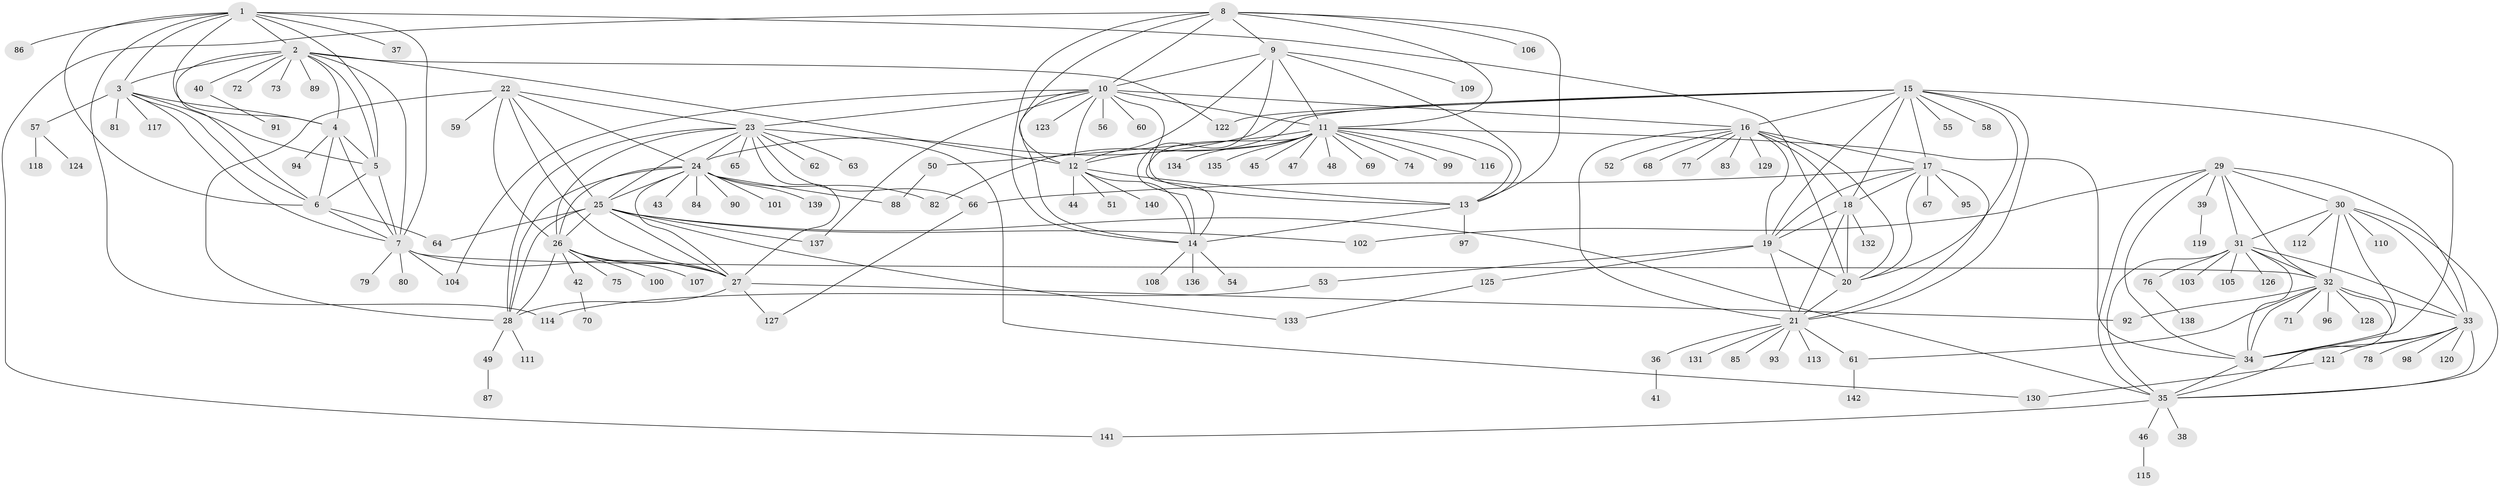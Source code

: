// Generated by graph-tools (version 1.1) at 2025/26/03/09/25 03:26:45]
// undirected, 142 vertices, 237 edges
graph export_dot {
graph [start="1"]
  node [color=gray90,style=filled];
  1;
  2;
  3;
  4;
  5;
  6;
  7;
  8;
  9;
  10;
  11;
  12;
  13;
  14;
  15;
  16;
  17;
  18;
  19;
  20;
  21;
  22;
  23;
  24;
  25;
  26;
  27;
  28;
  29;
  30;
  31;
  32;
  33;
  34;
  35;
  36;
  37;
  38;
  39;
  40;
  41;
  42;
  43;
  44;
  45;
  46;
  47;
  48;
  49;
  50;
  51;
  52;
  53;
  54;
  55;
  56;
  57;
  58;
  59;
  60;
  61;
  62;
  63;
  64;
  65;
  66;
  67;
  68;
  69;
  70;
  71;
  72;
  73;
  74;
  75;
  76;
  77;
  78;
  79;
  80;
  81;
  82;
  83;
  84;
  85;
  86;
  87;
  88;
  89;
  90;
  91;
  92;
  93;
  94;
  95;
  96;
  97;
  98;
  99;
  100;
  101;
  102;
  103;
  104;
  105;
  106;
  107;
  108;
  109;
  110;
  111;
  112;
  113;
  114;
  115;
  116;
  117;
  118;
  119;
  120;
  121;
  122;
  123;
  124;
  125;
  126;
  127;
  128;
  129;
  130;
  131;
  132;
  133;
  134;
  135;
  136;
  137;
  138;
  139;
  140;
  141;
  142;
  1 -- 2;
  1 -- 3;
  1 -- 4;
  1 -- 5;
  1 -- 6;
  1 -- 7;
  1 -- 20;
  1 -- 37;
  1 -- 86;
  1 -- 114;
  2 -- 3;
  2 -- 4;
  2 -- 5;
  2 -- 6;
  2 -- 7;
  2 -- 12;
  2 -- 40;
  2 -- 72;
  2 -- 73;
  2 -- 89;
  2 -- 122;
  3 -- 4;
  3 -- 5;
  3 -- 6;
  3 -- 7;
  3 -- 57;
  3 -- 81;
  3 -- 117;
  4 -- 5;
  4 -- 6;
  4 -- 7;
  4 -- 94;
  5 -- 6;
  5 -- 7;
  6 -- 7;
  6 -- 64;
  7 -- 27;
  7 -- 32;
  7 -- 79;
  7 -- 80;
  7 -- 104;
  8 -- 9;
  8 -- 10;
  8 -- 11;
  8 -- 12;
  8 -- 13;
  8 -- 14;
  8 -- 106;
  8 -- 141;
  9 -- 10;
  9 -- 11;
  9 -- 12;
  9 -- 13;
  9 -- 14;
  9 -- 109;
  10 -- 11;
  10 -- 12;
  10 -- 13;
  10 -- 14;
  10 -- 16;
  10 -- 23;
  10 -- 56;
  10 -- 60;
  10 -- 104;
  10 -- 123;
  10 -- 137;
  11 -- 12;
  11 -- 13;
  11 -- 14;
  11 -- 34;
  11 -- 45;
  11 -- 47;
  11 -- 48;
  11 -- 50;
  11 -- 69;
  11 -- 74;
  11 -- 99;
  11 -- 116;
  11 -- 134;
  11 -- 135;
  12 -- 13;
  12 -- 14;
  12 -- 44;
  12 -- 51;
  12 -- 140;
  13 -- 14;
  13 -- 97;
  14 -- 54;
  14 -- 108;
  14 -- 136;
  15 -- 16;
  15 -- 17;
  15 -- 18;
  15 -- 19;
  15 -- 20;
  15 -- 21;
  15 -- 24;
  15 -- 34;
  15 -- 55;
  15 -- 58;
  15 -- 82;
  15 -- 122;
  16 -- 17;
  16 -- 18;
  16 -- 19;
  16 -- 20;
  16 -- 21;
  16 -- 52;
  16 -- 68;
  16 -- 77;
  16 -- 83;
  16 -- 129;
  17 -- 18;
  17 -- 19;
  17 -- 20;
  17 -- 21;
  17 -- 66;
  17 -- 67;
  17 -- 95;
  18 -- 19;
  18 -- 20;
  18 -- 21;
  18 -- 132;
  19 -- 20;
  19 -- 21;
  19 -- 53;
  19 -- 125;
  20 -- 21;
  21 -- 36;
  21 -- 61;
  21 -- 85;
  21 -- 93;
  21 -- 113;
  21 -- 131;
  22 -- 23;
  22 -- 24;
  22 -- 25;
  22 -- 26;
  22 -- 27;
  22 -- 28;
  22 -- 59;
  23 -- 24;
  23 -- 25;
  23 -- 26;
  23 -- 27;
  23 -- 28;
  23 -- 62;
  23 -- 63;
  23 -- 65;
  23 -- 66;
  23 -- 130;
  24 -- 25;
  24 -- 26;
  24 -- 27;
  24 -- 28;
  24 -- 43;
  24 -- 82;
  24 -- 84;
  24 -- 88;
  24 -- 90;
  24 -- 101;
  24 -- 139;
  25 -- 26;
  25 -- 27;
  25 -- 28;
  25 -- 35;
  25 -- 64;
  25 -- 102;
  25 -- 133;
  25 -- 137;
  26 -- 27;
  26 -- 28;
  26 -- 42;
  26 -- 75;
  26 -- 100;
  26 -- 107;
  27 -- 28;
  27 -- 92;
  27 -- 127;
  28 -- 49;
  28 -- 111;
  29 -- 30;
  29 -- 31;
  29 -- 32;
  29 -- 33;
  29 -- 34;
  29 -- 35;
  29 -- 39;
  29 -- 102;
  30 -- 31;
  30 -- 32;
  30 -- 33;
  30 -- 34;
  30 -- 35;
  30 -- 110;
  30 -- 112;
  31 -- 32;
  31 -- 33;
  31 -- 34;
  31 -- 35;
  31 -- 76;
  31 -- 103;
  31 -- 105;
  31 -- 126;
  32 -- 33;
  32 -- 34;
  32 -- 35;
  32 -- 61;
  32 -- 71;
  32 -- 92;
  32 -- 96;
  32 -- 128;
  33 -- 34;
  33 -- 35;
  33 -- 78;
  33 -- 98;
  33 -- 120;
  33 -- 121;
  34 -- 35;
  35 -- 38;
  35 -- 46;
  35 -- 141;
  36 -- 41;
  39 -- 119;
  40 -- 91;
  42 -- 70;
  46 -- 115;
  49 -- 87;
  50 -- 88;
  53 -- 114;
  57 -- 118;
  57 -- 124;
  61 -- 142;
  66 -- 127;
  76 -- 138;
  121 -- 130;
  125 -- 133;
}
